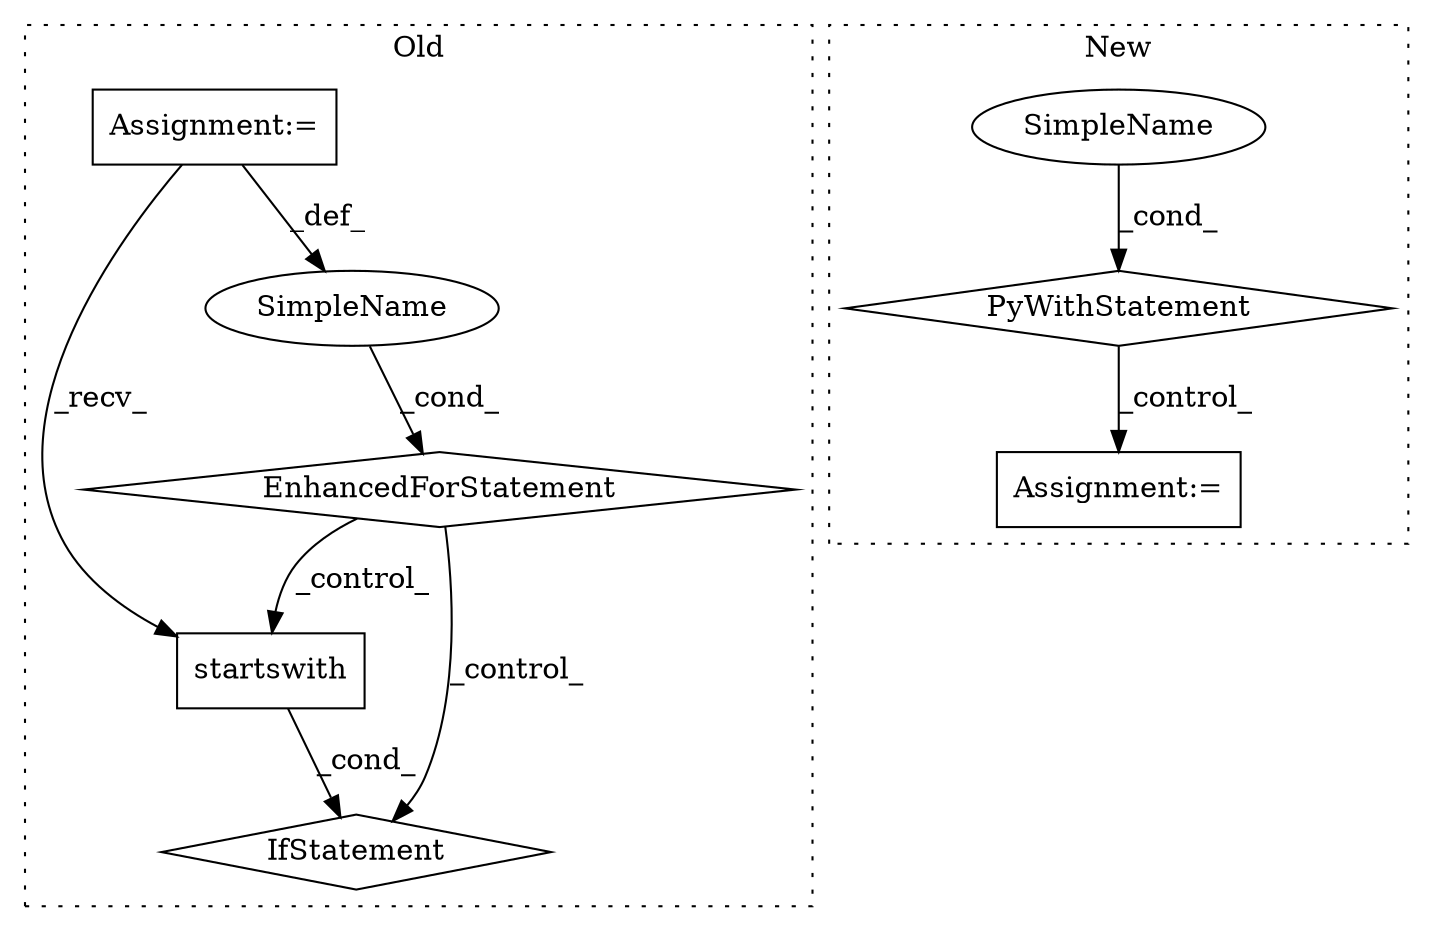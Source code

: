 digraph G {
subgraph cluster0 {
1 [label="startswith" a="32" s="3090,3106" l="11,1" shape="box"];
5 [label="IfStatement" a="25" s="3081,3107" l="4,2" shape="diamond"];
6 [label="Assignment:=" a="7" s="1765" l="2" shape="box"];
7 [label="EnhancedForStatement" a="70" s="2902,2977" l="53,2" shape="diamond"];
8 [label="SimpleName" a="42" s="2959" l="4" shape="ellipse"];
label = "Old";
style="dotted";
}
subgraph cluster1 {
2 [label="PyWithStatement" a="104" s="1737,1829" l="10,2" shape="diamond"];
3 [label="Assignment:=" a="7" s="1981" l="1" shape="box"];
4 [label="SimpleName" a="42" s="" l="" shape="ellipse"];
label = "New";
style="dotted";
}
1 -> 5 [label="_cond_"];
2 -> 3 [label="_control_"];
4 -> 2 [label="_cond_"];
6 -> 8 [label="_def_"];
6 -> 1 [label="_recv_"];
7 -> 1 [label="_control_"];
7 -> 5 [label="_control_"];
8 -> 7 [label="_cond_"];
}